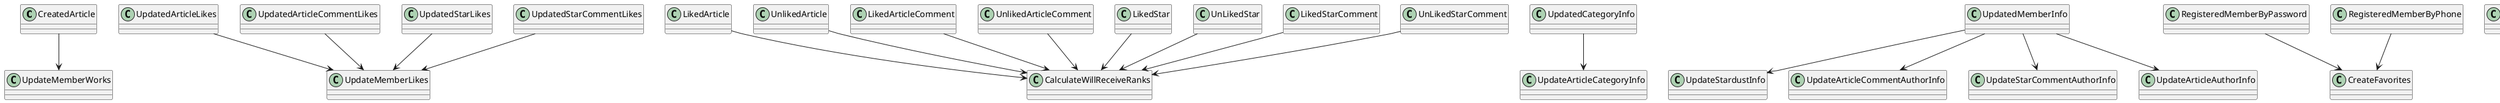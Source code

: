 @startuml
'Article
CreatedArticle              -down-> UpdateMemberWorks
UpdatedArticleLikes         -down-> UpdateMemberLikes
LikedArticle                -down-> CalculateWillReceiveRanks
UnlikedArticle              -down-> CalculateWillReceiveRanks
LikedArticleComment         -down-> CalculateWillReceiveRanks
UnlikedArticleComment       -down-> CalculateWillReceiveRanks
UpdatedArticleCommentLikes  -down-> UpdateMemberLikes

'category
UpdatedCategoryInfo -down-> UpdateArticleCategoryInfo

'member
UpdatedMemberInfo           -down-> UpdateStardustInfo
UpdatedMemberInfo           -down-> UpdateArticleCommentAuthorInfo
UpdatedMemberInfo           -down-> UpdateStarCommentAuthorInfo
UpdatedMemberInfo           -down-> UpdateArticleAuthorInfo
RegisteredMemberByPassword  -down-> CreateFavorites
RegisteredMemberByPhone     -down-> CreateFavorites
FavoritedArticle            -down-> UpdateArticleFavorites
UnFavoritedArticle          -down-> UpdateArticleFavorites

'role
UpdatedRolePermissions  -down-> UpdateAdminUserRolePermissions
UpdatedRoleInfo         -down-> UpdateAdminUserRoleInfo

'star
CreatedStar                 -down-> UpdateMemberStarInfo
DeletedStar                 -down-> UpdateMemberStarInfo
JoinedStar                  -down-> UpdateMemberStardust
LeftStar                    -down-> UpdateMemberStardust
LikedStar                   -down-> CalculateWillReceiveRanks
UnLikedStar                 -down-> CalculateWillReceiveRanks
LikedStarComment            -down-> CalculateWillReceiveRanks
UnLikedStarComment          -down-> CalculateWillReceiveRanks
UpdatedStarLikes            -down-> UpdateMemberLikes
UpdatedStarCommentLikes     -down-> UpdateMemberLikes
UpdatedStarInfo             -down-> UpdateMemberStarInfo

'tag
UpdatedTagInfo -down-> UpdateArticleTagInfo
@enduml
